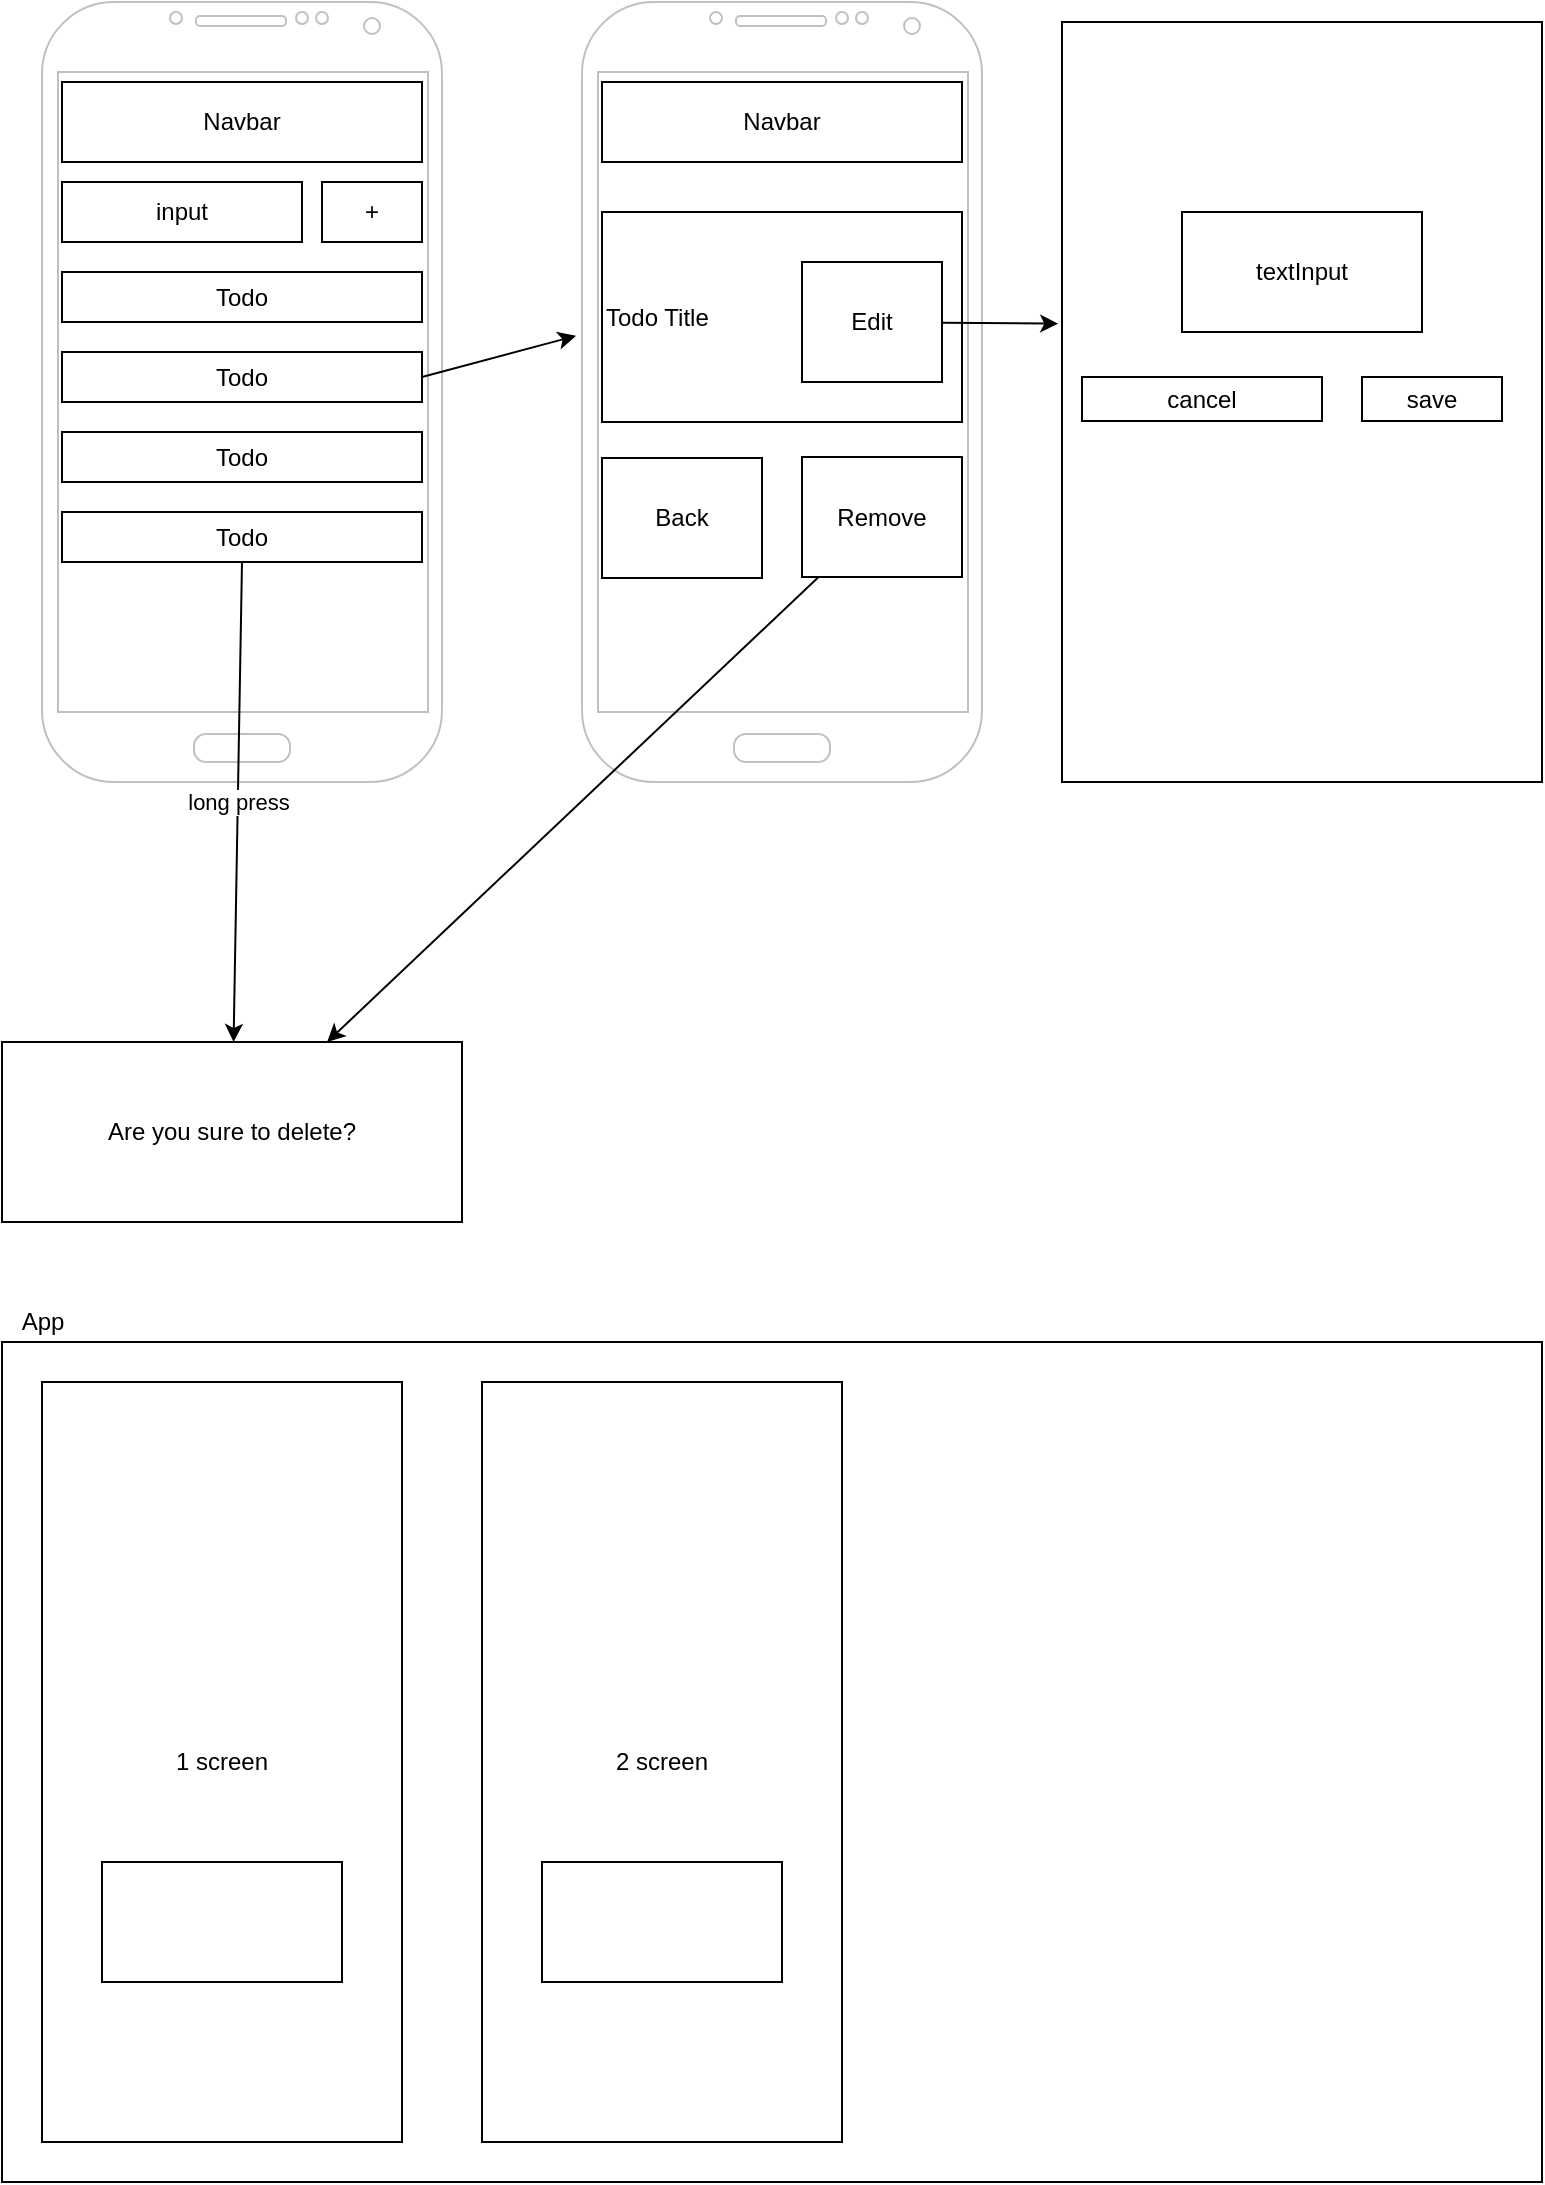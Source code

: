 <mxfile version="12.3.6" type="device" pages="1"><diagram id="npq_n7gvpbwEdOHLj-cZ" name="Page-1"><mxGraphModel dx="1113" dy="605" grid="1" gridSize="10" guides="1" tooltips="1" connect="1" arrows="1" fold="1" page="1" pageScale="1" pageWidth="827" pageHeight="1169" math="0" shadow="0"><root><mxCell id="0"/><mxCell id="1" parent="0"/><mxCell id="AwexrvRu3mERmvY7XvDg-1" value="" style="verticalLabelPosition=bottom;verticalAlign=top;html=1;shadow=0;dashed=0;strokeWidth=1;shape=mxgraph.android.phone2;strokeColor=#c0c0c0;" vertex="1" parent="1"><mxGeometry x="50" y="30" width="200" height="390" as="geometry"/></mxCell><mxCell id="AwexrvRu3mERmvY7XvDg-2" value="" style="verticalLabelPosition=bottom;verticalAlign=top;html=1;shadow=0;dashed=0;strokeWidth=1;shape=mxgraph.android.phone2;strokeColor=#c0c0c0;" vertex="1" parent="1"><mxGeometry x="320" y="30" width="200" height="390" as="geometry"/></mxCell><mxCell id="AwexrvRu3mERmvY7XvDg-5" value="Navbar" style="rounded=0;whiteSpace=wrap;html=1;" vertex="1" parent="1"><mxGeometry x="60" y="70" width="180" height="40" as="geometry"/></mxCell><mxCell id="AwexrvRu3mERmvY7XvDg-6" value="Navbar" style="rounded=0;whiteSpace=wrap;html=1;" vertex="1" parent="1"><mxGeometry x="330" y="70" width="180" height="40" as="geometry"/></mxCell><mxCell id="AwexrvRu3mERmvY7XvDg-7" value="input" style="rounded=0;whiteSpace=wrap;html=1;" vertex="1" parent="1"><mxGeometry x="60" y="120" width="120" height="30" as="geometry"/></mxCell><mxCell id="AwexrvRu3mERmvY7XvDg-8" value="+" style="rounded=0;whiteSpace=wrap;html=1;" vertex="1" parent="1"><mxGeometry x="190" y="120" width="50" height="30" as="geometry"/></mxCell><mxCell id="AwexrvRu3mERmvY7XvDg-9" value="Todo" style="rounded=0;whiteSpace=wrap;html=1;" vertex="1" parent="1"><mxGeometry x="60" y="165" width="180" height="25" as="geometry"/></mxCell><mxCell id="AwexrvRu3mERmvY7XvDg-10" value="Todo" style="rounded=0;whiteSpace=wrap;html=1;" vertex="1" parent="1"><mxGeometry x="60" y="205" width="180" height="25" as="geometry"/></mxCell><mxCell id="AwexrvRu3mERmvY7XvDg-12" value="Todo" style="rounded=0;whiteSpace=wrap;html=1;" vertex="1" parent="1"><mxGeometry x="60" y="245" width="180" height="25" as="geometry"/></mxCell><mxCell id="AwexrvRu3mERmvY7XvDg-13" value="Todo" style="rounded=0;whiteSpace=wrap;html=1;" vertex="1" parent="1"><mxGeometry x="60" y="285" width="180" height="25" as="geometry"/></mxCell><mxCell id="AwexrvRu3mERmvY7XvDg-14" value="Todo Title" style="rounded=0;whiteSpace=wrap;html=1;align=left;" vertex="1" parent="1"><mxGeometry x="330" y="135" width="180" height="105" as="geometry"/></mxCell><mxCell id="AwexrvRu3mERmvY7XvDg-15" value="Edit" style="rounded=0;whiteSpace=wrap;html=1;" vertex="1" parent="1"><mxGeometry x="430" y="160" width="70" height="60" as="geometry"/></mxCell><mxCell id="AwexrvRu3mERmvY7XvDg-16" value="Back" style="rounded=0;whiteSpace=wrap;html=1;" vertex="1" parent="1"><mxGeometry x="330" y="258" width="80" height="60" as="geometry"/></mxCell><mxCell id="AwexrvRu3mERmvY7XvDg-17" value="Remove" style="rounded=0;whiteSpace=wrap;html=1;" vertex="1" parent="1"><mxGeometry x="430" y="257.5" width="80" height="60" as="geometry"/></mxCell><mxCell id="AwexrvRu3mERmvY7XvDg-18" value="" style="endArrow=classic;html=1;entryX=-0.015;entryY=0.428;entryDx=0;entryDy=0;entryPerimeter=0;exitX=1;exitY=0.5;exitDx=0;exitDy=0;" edge="1" parent="1" source="AwexrvRu3mERmvY7XvDg-10" target="AwexrvRu3mERmvY7XvDg-2"><mxGeometry width="50" height="50" relative="1" as="geometry"><mxPoint x="150" y="300" as="sourcePoint"/><mxPoint x="200" y="250" as="targetPoint"/></mxGeometry></mxCell><mxCell id="AwexrvRu3mERmvY7XvDg-19" value="" style="rounded=0;whiteSpace=wrap;html=1;" vertex="1" parent="1"><mxGeometry x="560" y="40" width="240" height="380" as="geometry"/></mxCell><mxCell id="AwexrvRu3mERmvY7XvDg-20" value="" style="endArrow=classic;html=1;entryX=-0.008;entryY=0.397;entryDx=0;entryDy=0;entryPerimeter=0;" edge="1" parent="1" source="AwexrvRu3mERmvY7XvDg-15" target="AwexrvRu3mERmvY7XvDg-19"><mxGeometry width="50" height="50" relative="1" as="geometry"><mxPoint x="50" y="490" as="sourcePoint"/><mxPoint x="100" y="440" as="targetPoint"/></mxGeometry></mxCell><mxCell id="AwexrvRu3mERmvY7XvDg-21" value="textInput" style="rounded=0;whiteSpace=wrap;html=1;" vertex="1" parent="1"><mxGeometry x="620" y="135" width="120" height="60" as="geometry"/></mxCell><mxCell id="AwexrvRu3mERmvY7XvDg-22" value="cancel" style="rounded=0;whiteSpace=wrap;html=1;" vertex="1" parent="1"><mxGeometry x="570" y="217.5" width="120" height="22" as="geometry"/></mxCell><mxCell id="AwexrvRu3mERmvY7XvDg-23" value="save" style="rounded=0;whiteSpace=wrap;html=1;" vertex="1" parent="1"><mxGeometry x="710" y="217.5" width="70" height="22" as="geometry"/></mxCell><mxCell id="AwexrvRu3mERmvY7XvDg-24" value="Are you sure to delete?" style="rounded=0;whiteSpace=wrap;html=1;" vertex="1" parent="1"><mxGeometry x="30" y="550" width="230" height="90" as="geometry"/></mxCell><mxCell id="AwexrvRu3mERmvY7XvDg-25" value="" style="endArrow=classic;html=1;" edge="1" parent="1" source="AwexrvRu3mERmvY7XvDg-17" target="AwexrvRu3mERmvY7XvDg-24"><mxGeometry width="50" height="50" relative="1" as="geometry"><mxPoint x="330" y="530" as="sourcePoint"/><mxPoint x="380" y="480" as="targetPoint"/></mxGeometry></mxCell><mxCell id="AwexrvRu3mERmvY7XvDg-26" value="long press" style="endArrow=classic;html=1;exitX=0.5;exitY=1;exitDx=0;exitDy=0;" edge="1" parent="1" source="AwexrvRu3mERmvY7XvDg-13" target="AwexrvRu3mERmvY7XvDg-24"><mxGeometry width="50" height="50" relative="1" as="geometry"><mxPoint x="20" y="540" as="sourcePoint"/><mxPoint x="70" y="490" as="targetPoint"/></mxGeometry></mxCell><mxCell id="AwexrvRu3mERmvY7XvDg-27" value="" style="rounded=0;whiteSpace=wrap;html=1;" vertex="1" parent="1"><mxGeometry x="30" y="700" width="770" height="420" as="geometry"/></mxCell><mxCell id="AwexrvRu3mERmvY7XvDg-28" value="App" style="text;html=1;align=center;verticalAlign=middle;resizable=0;points=[];;autosize=1;" vertex="1" parent="1"><mxGeometry x="30" y="680" width="40" height="20" as="geometry"/></mxCell><mxCell id="AwexrvRu3mERmvY7XvDg-29" value="1 screen" style="rounded=0;whiteSpace=wrap;html=1;" vertex="1" parent="1"><mxGeometry x="50" y="720" width="180" height="380" as="geometry"/></mxCell><mxCell id="AwexrvRu3mERmvY7XvDg-30" value="2 screen" style="rounded=0;whiteSpace=wrap;html=1;" vertex="1" parent="1"><mxGeometry x="270" y="720" width="180" height="380" as="geometry"/></mxCell><mxCell id="AwexrvRu3mERmvY7XvDg-31" value="" style="rounded=0;whiteSpace=wrap;html=1;" vertex="1" parent="1"><mxGeometry x="80" y="960" width="120" height="60" as="geometry"/></mxCell><mxCell id="AwexrvRu3mERmvY7XvDg-32" value="" style="rounded=0;whiteSpace=wrap;html=1;" vertex="1" parent="1"><mxGeometry x="300" y="960" width="120" height="60" as="geometry"/></mxCell></root></mxGraphModel></diagram></mxfile>